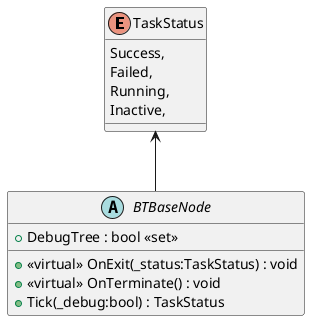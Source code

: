 @startuml
enum TaskStatus {
    Success,
    Failed,
    Running,
    Inactive,
}
abstract class BTBaseNode {
    + DebugTree : bool <<set>>
    + <<virtual>> OnExit(_status:TaskStatus) : void
    + <<virtual>> OnTerminate() : void
    + Tick(_debug:bool) : TaskStatus
}

TaskStatus <-- BTBaseNode
@enduml
